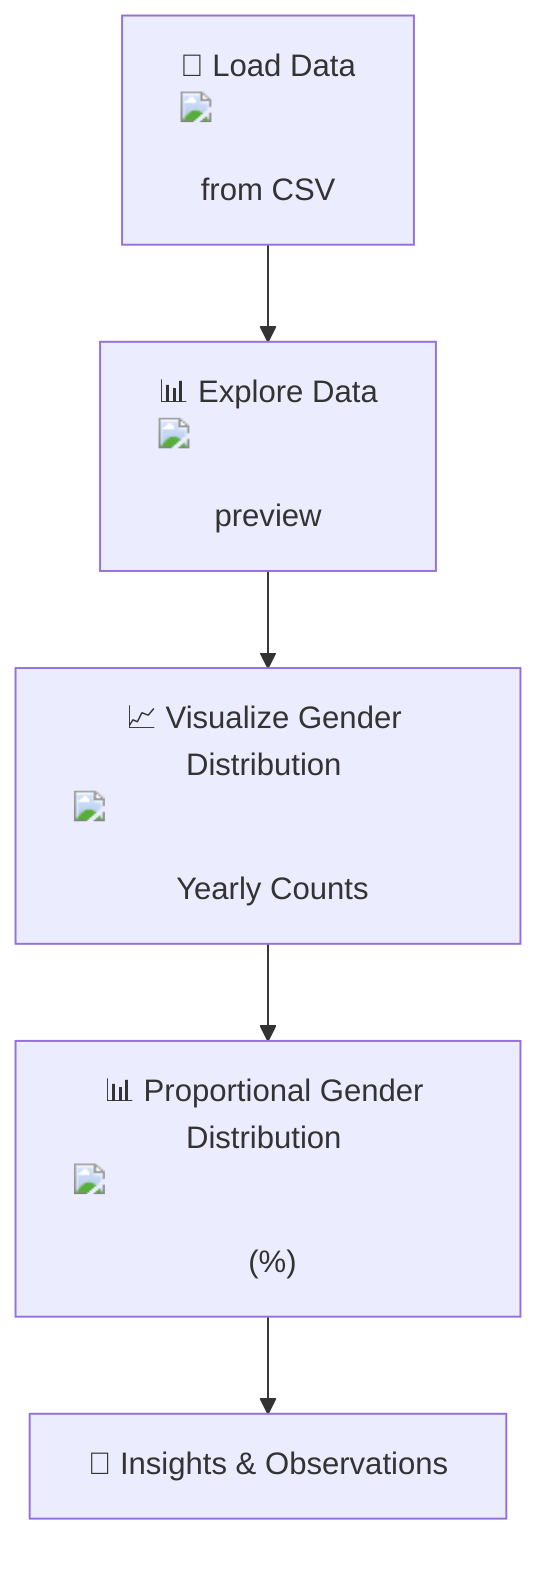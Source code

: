 graph TD;
    A["📁 Load Data <img src='dummy_plots/hist_template.svg'/> <br/> from CSV"] --> B["📊 Explore Data <img src='dummy_plots/table.svg'/> <br/> preview"];
    B --> C["📈 Visualize Gender Distribution <img src='dummy_plots/barplot_template.svg'/> <br/> Yearly Counts"];
    C --> D["📊 Proportional Gender Distribution <img src='dummy_plots/barplot_template.svg'/> <br/> (%)"];
    D --> E["💬 Insights & Observations"];